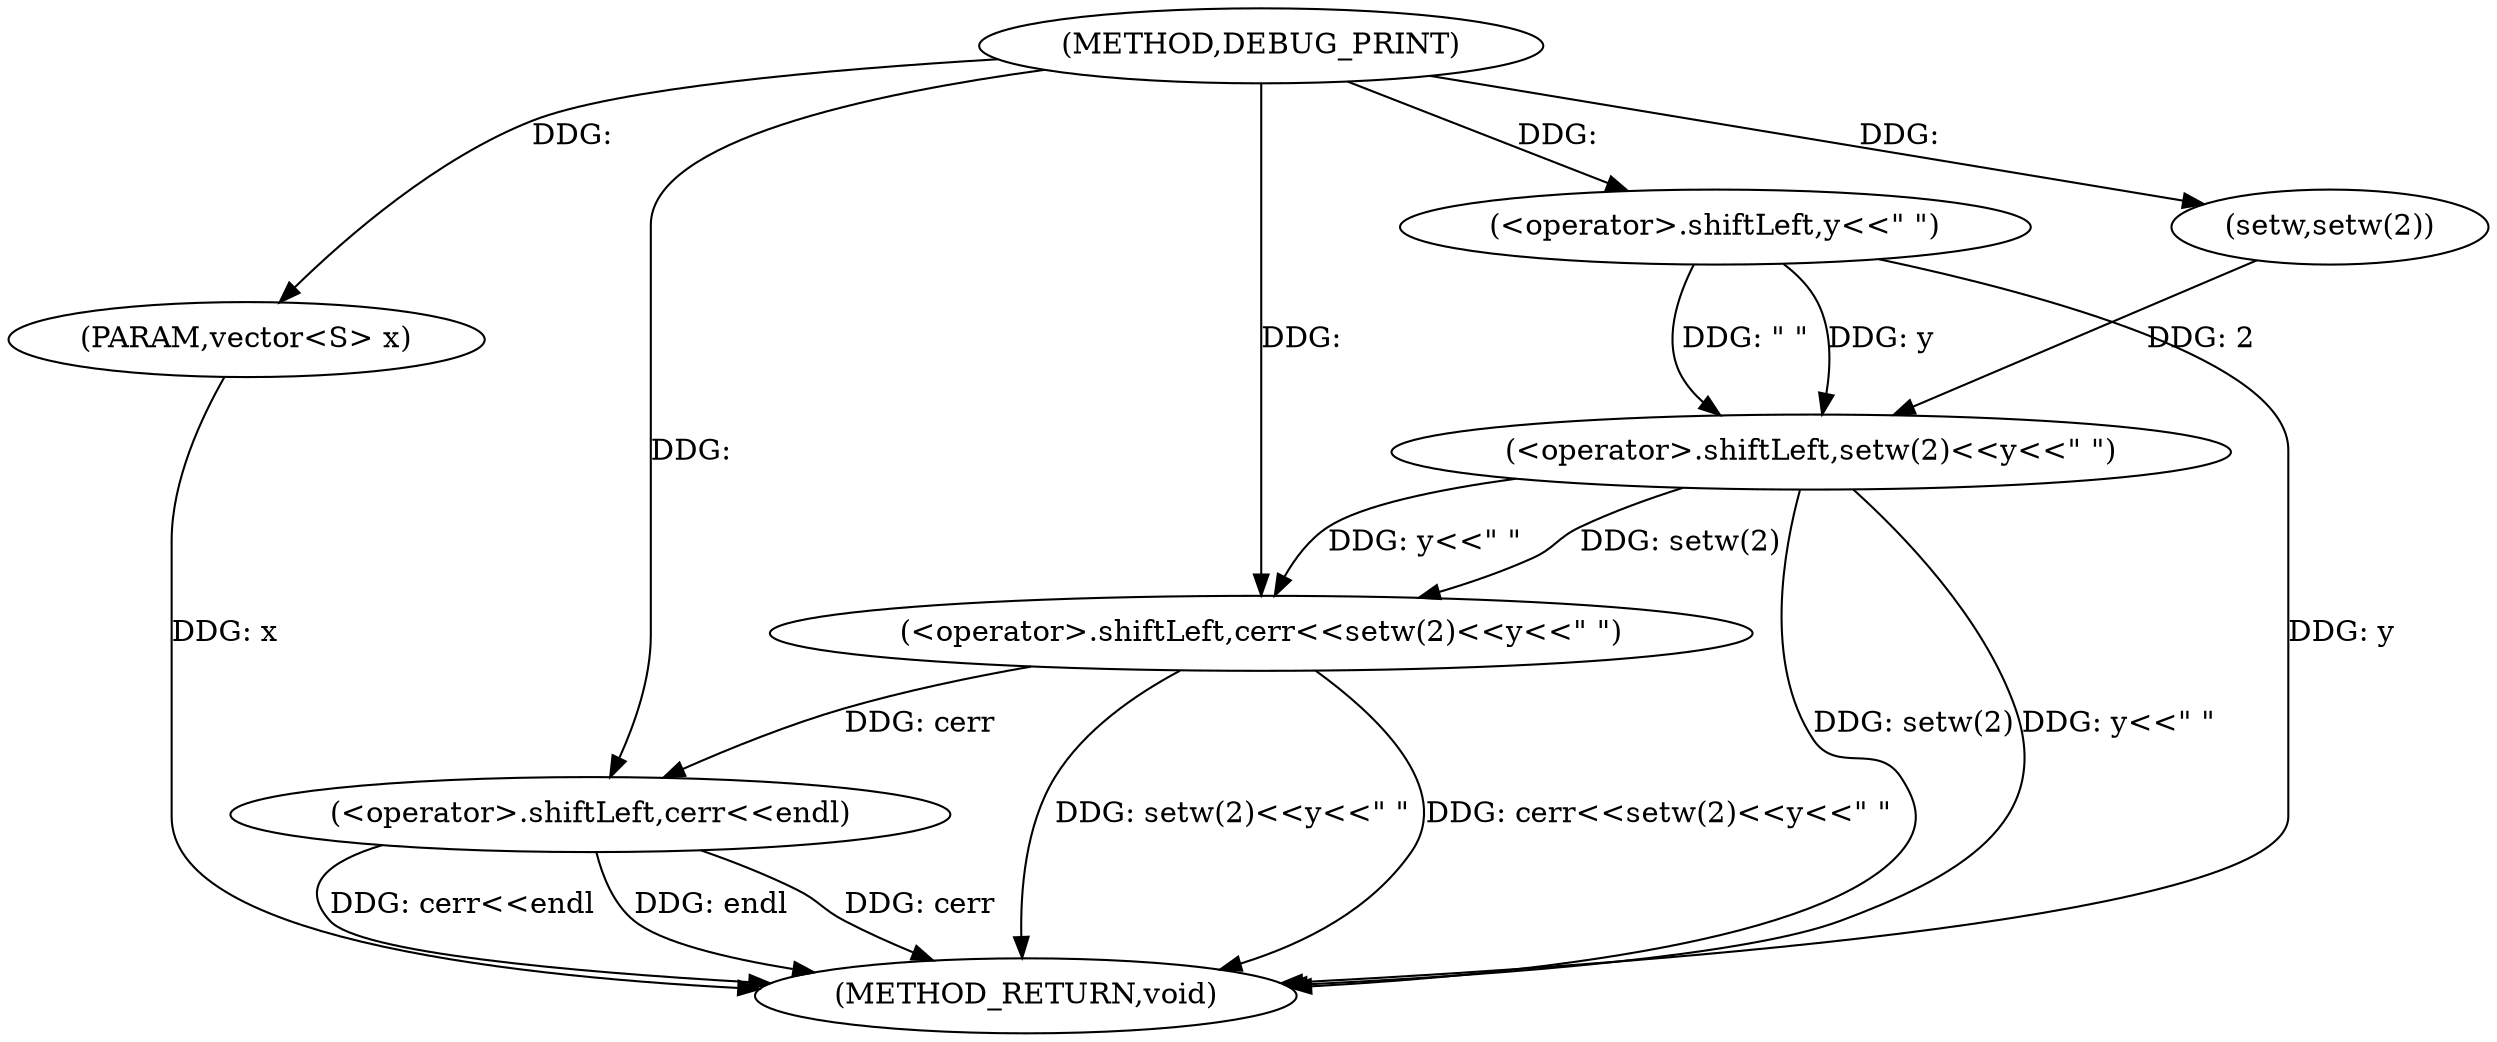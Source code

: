 digraph "DEBUG_PRINT" {  
"1006466" [label = "(METHOD,DEBUG_PRINT)" ]
"1006481" [label = "(METHOD_RETURN,void)" ]
"1006467" [label = "(PARAM,vector<S> x)" ]
"1006470" [label = "(<operator>.shiftLeft,cerr<<setw(2)<<y<<\" \")" ]
"1006478" [label = "(<operator>.shiftLeft,cerr<<endl)" ]
"1006472" [label = "(<operator>.shiftLeft,setw(2)<<y<<\" \")" ]
"1006473" [label = "(setw,setw(2))" ]
"1006475" [label = "(<operator>.shiftLeft,y<<\" \")" ]
  "1006467" -> "1006481"  [ label = "DDG: x"] 
  "1006472" -> "1006481"  [ label = "DDG: setw(2)"] 
  "1006472" -> "1006481"  [ label = "DDG: y<<\" \""] 
  "1006470" -> "1006481"  [ label = "DDG: setw(2)<<y<<\" \""] 
  "1006470" -> "1006481"  [ label = "DDG: cerr<<setw(2)<<y<<\" \""] 
  "1006478" -> "1006481"  [ label = "DDG: cerr"] 
  "1006478" -> "1006481"  [ label = "DDG: cerr<<endl"] 
  "1006475" -> "1006481"  [ label = "DDG: y"] 
  "1006478" -> "1006481"  [ label = "DDG: endl"] 
  "1006466" -> "1006467"  [ label = "DDG: "] 
  "1006466" -> "1006470"  [ label = "DDG: "] 
  "1006472" -> "1006470"  [ label = "DDG: setw(2)"] 
  "1006472" -> "1006470"  [ label = "DDG: y<<\" \""] 
  "1006470" -> "1006478"  [ label = "DDG: cerr"] 
  "1006466" -> "1006478"  [ label = "DDG: "] 
  "1006473" -> "1006472"  [ label = "DDG: 2"] 
  "1006475" -> "1006472"  [ label = "DDG: y"] 
  "1006475" -> "1006472"  [ label = "DDG: \" \""] 
  "1006466" -> "1006473"  [ label = "DDG: "] 
  "1006466" -> "1006475"  [ label = "DDG: "] 
}

